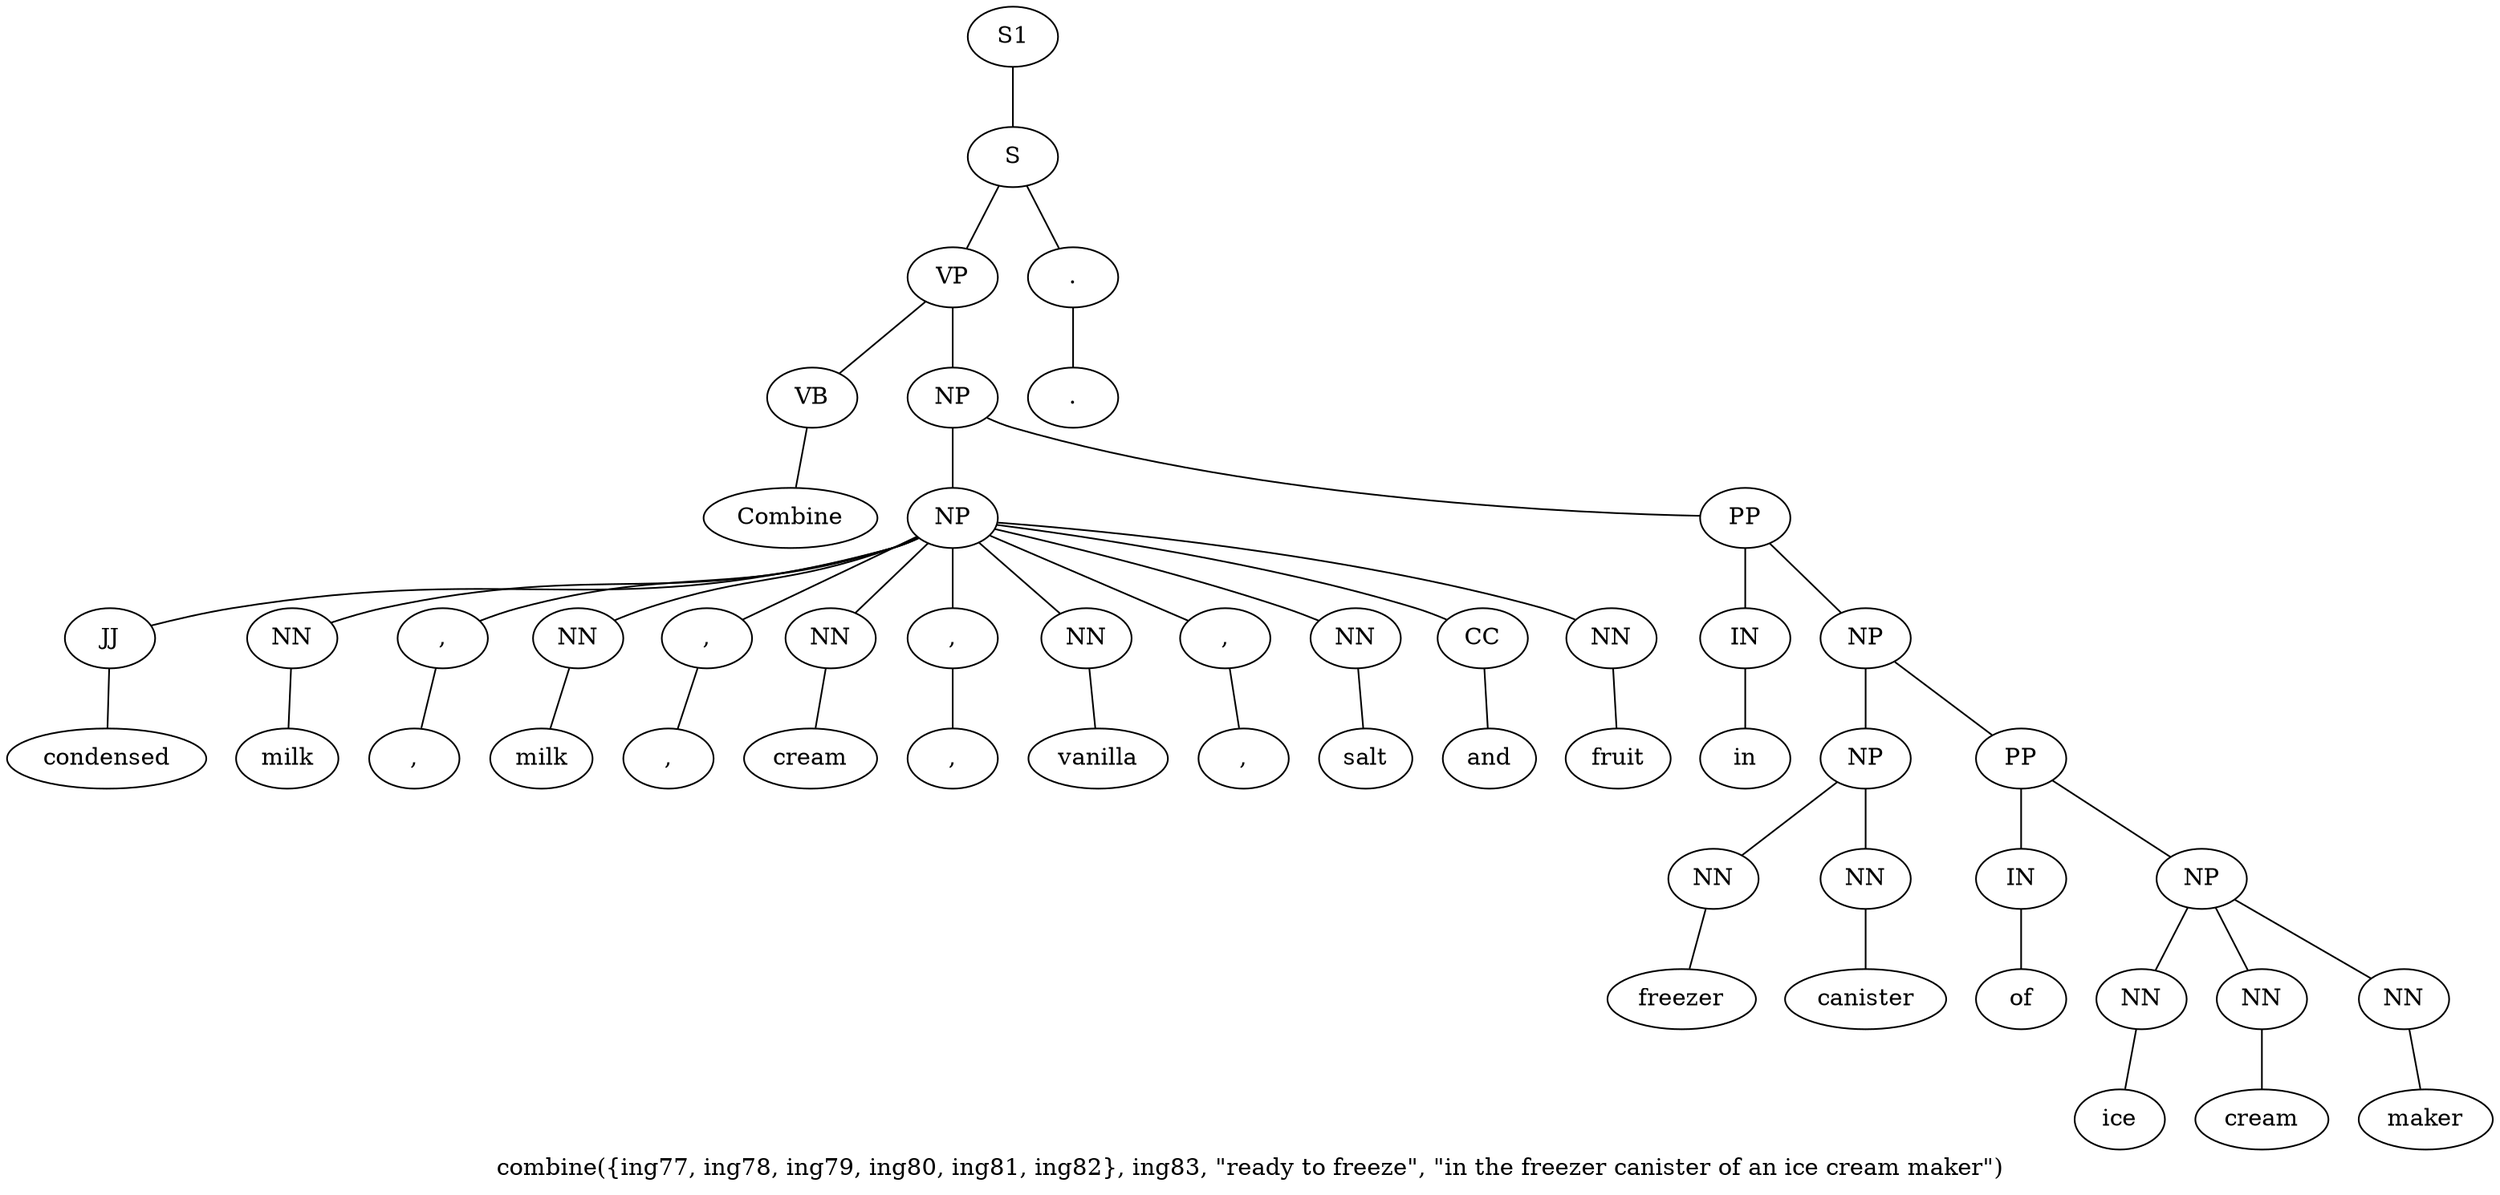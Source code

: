 graph SyntaxGraph {
	label = "combine({ing77, ing78, ing79, ing80, ing81, ing82}, ing83, \"ready to freeze\", \"in the freezer canister of an ice cream maker\")";
	Node0 [label="S1"];
	Node1 [label="S"];
	Node2 [label="VP"];
	Node3 [label="VB"];
	Node4 [label="Combine"];
	Node5 [label="NP"];
	Node6 [label="NP"];
	Node7 [label="JJ"];
	Node8 [label="condensed"];
	Node9 [label="NN"];
	Node10 [label="milk"];
	Node11 [label=","];
	Node12 [label=","];
	Node13 [label="NN"];
	Node14 [label="milk"];
	Node15 [label=","];
	Node16 [label=","];
	Node17 [label="NN"];
	Node18 [label="cream"];
	Node19 [label=","];
	Node20 [label=","];
	Node21 [label="NN"];
	Node22 [label="vanilla"];
	Node23 [label=","];
	Node24 [label=","];
	Node25 [label="NN"];
	Node26 [label="salt"];
	Node27 [label="CC"];
	Node28 [label="and"];
	Node29 [label="NN"];
	Node30 [label="fruit"];
	Node31 [label="PP"];
	Node32 [label="IN"];
	Node33 [label="in"];
	Node34 [label="NP"];
	Node35 [label="NP"];
	Node36 [label="NN"];
	Node37 [label="freezer"];
	Node38 [label="NN"];
	Node39 [label="canister"];
	Node40 [label="PP"];
	Node41 [label="IN"];
	Node42 [label="of"];
	Node43 [label="NP"];
	Node44 [label="NN"];
	Node45 [label="ice"];
	Node46 [label="NN"];
	Node47 [label="cream"];
	Node48 [label="NN"];
	Node49 [label="maker"];
	Node50 [label="."];
	Node51 [label="."];

	Node0 -- Node1;
	Node1 -- Node2;
	Node1 -- Node50;
	Node2 -- Node3;
	Node2 -- Node5;
	Node3 -- Node4;
	Node5 -- Node6;
	Node5 -- Node31;
	Node6 -- Node7;
	Node6 -- Node9;
	Node6 -- Node11;
	Node6 -- Node13;
	Node6 -- Node15;
	Node6 -- Node17;
	Node6 -- Node19;
	Node6 -- Node21;
	Node6 -- Node23;
	Node6 -- Node25;
	Node6 -- Node27;
	Node6 -- Node29;
	Node7 -- Node8;
	Node9 -- Node10;
	Node11 -- Node12;
	Node13 -- Node14;
	Node15 -- Node16;
	Node17 -- Node18;
	Node19 -- Node20;
	Node21 -- Node22;
	Node23 -- Node24;
	Node25 -- Node26;
	Node27 -- Node28;
	Node29 -- Node30;
	Node31 -- Node32;
	Node31 -- Node34;
	Node32 -- Node33;
	Node34 -- Node35;
	Node34 -- Node40;
	Node35 -- Node36;
	Node35 -- Node38;
	Node36 -- Node37;
	Node38 -- Node39;
	Node40 -- Node41;
	Node40 -- Node43;
	Node41 -- Node42;
	Node43 -- Node44;
	Node43 -- Node46;
	Node43 -- Node48;
	Node44 -- Node45;
	Node46 -- Node47;
	Node48 -- Node49;
	Node50 -- Node51;
}